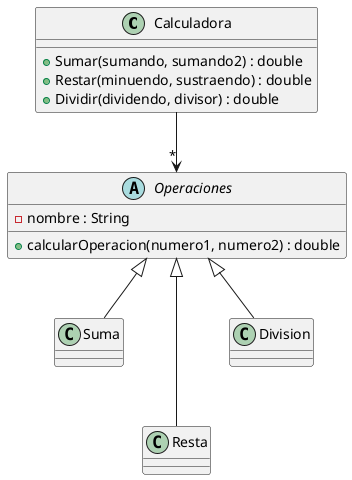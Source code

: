 @startuml
'https://plantuml.com/class-diagram

Class Calculadora {
+ Sumar(sumando, sumando2) : double
+ Restar(minuendo, sustraendo) : double
+ Dividir(dividendo, divisor) : double
}
abstract Class Operaciones {
- nombre : String
+ calcularOperacion(numero1, numero2) : double
}
Class Suma {

}
Class Resta {

}
Class Division {

}

Calculadora --> "*" Operaciones
Operaciones <|-- Suma
Operaciones <|--- Resta
Operaciones <|-- Division

@enduml